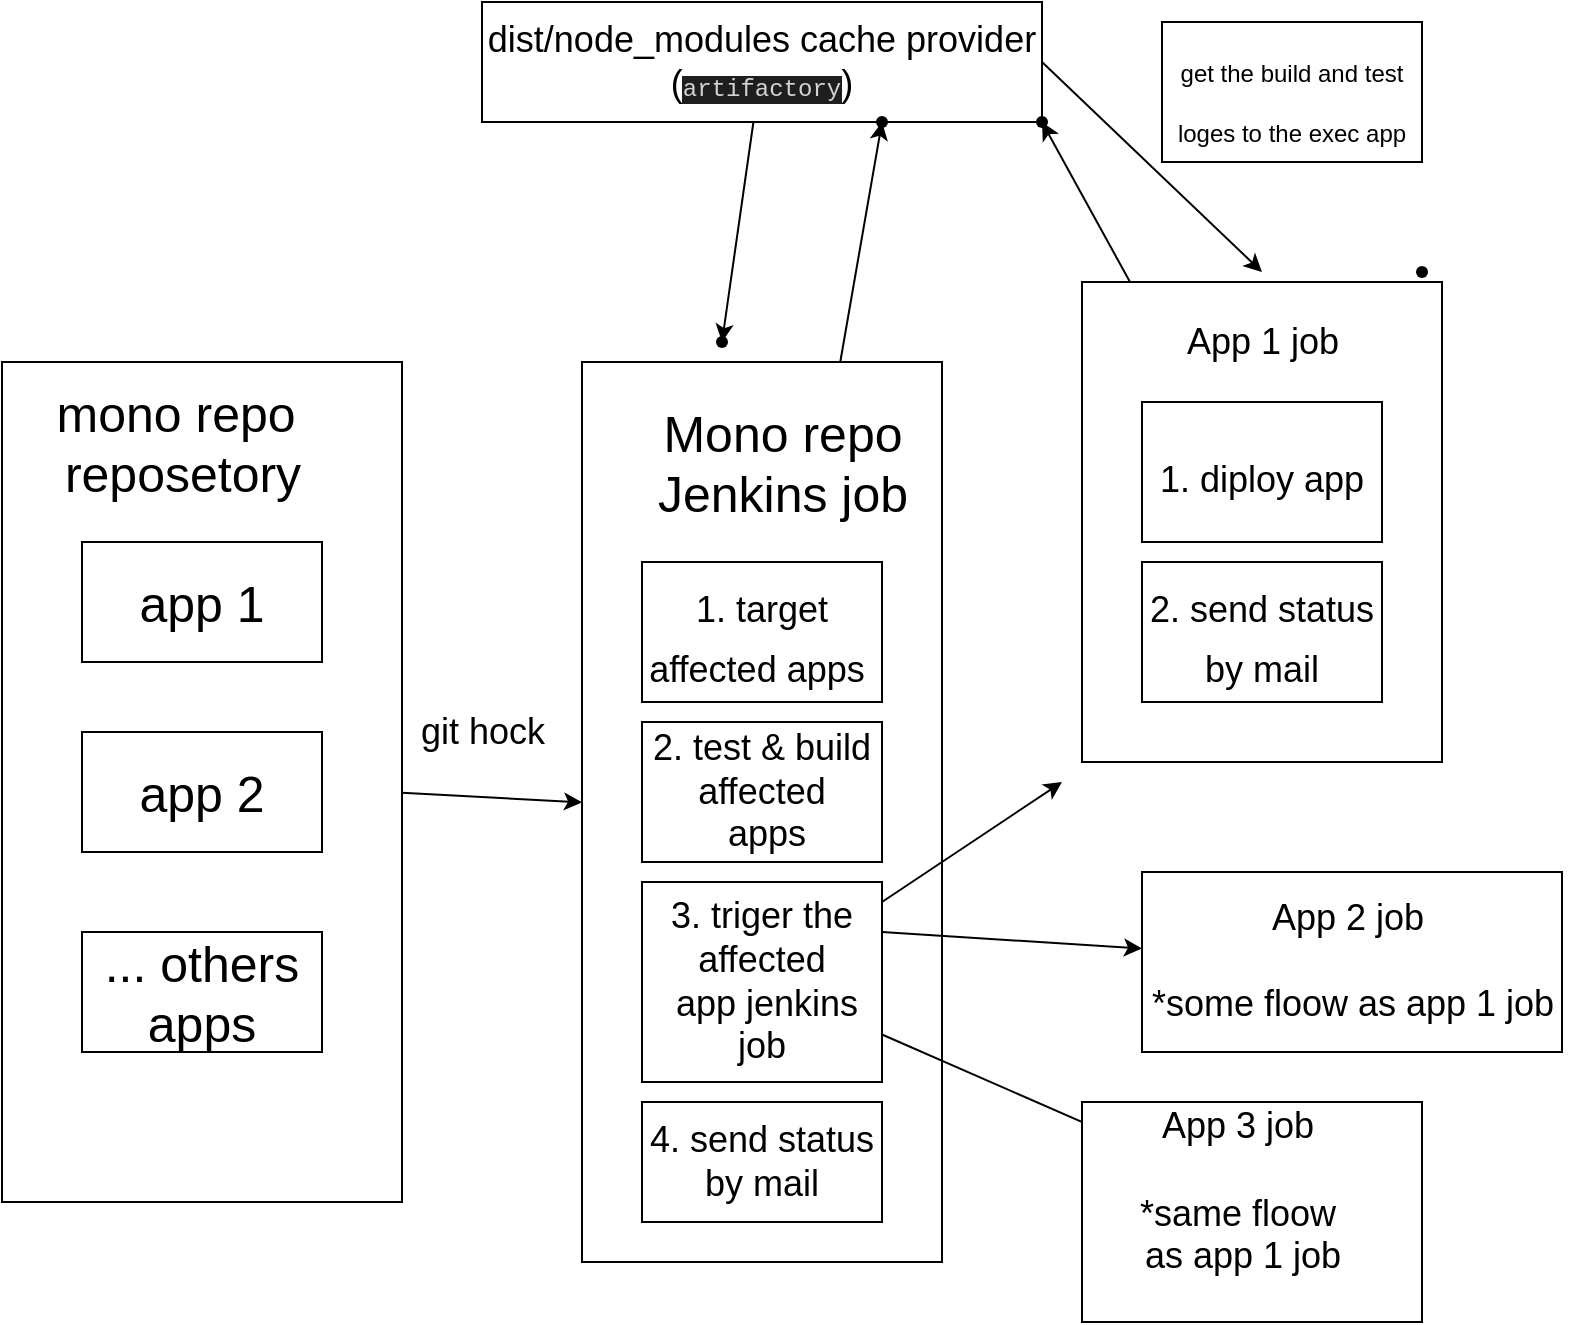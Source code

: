 <mxfile>
    <diagram id="fn9FK1ZKynd6FaJ1S0X2" name="Page-1">
        <mxGraphModel dx="895" dy="2108" grid="1" gridSize="10" guides="1" tooltips="1" connect="1" arrows="1" fold="1" page="1" pageScale="1" pageWidth="850" pageHeight="1100" math="0" shadow="0">
            <root>
                <mxCell id="0"/>
                <mxCell id="1" parent="0"/>
                <mxCell id="12" value="" style="edgeStyle=none;html=1;fontSize=18;" edge="1" parent="1" source="2" target="7">
                    <mxGeometry relative="1" as="geometry"/>
                </mxCell>
                <mxCell id="2" value="" style="whiteSpace=wrap;html=1;" vertex="1" parent="1">
                    <mxGeometry x="60" y="100" width="200" height="420" as="geometry"/>
                </mxCell>
                <mxCell id="3" value="app 1" style="whiteSpace=wrap;html=1;fontSize=25;" vertex="1" parent="1">
                    <mxGeometry x="100" y="190" width="120" height="60" as="geometry"/>
                </mxCell>
                <mxCell id="5" value="&lt;span&gt;mono repo&amp;nbsp;&lt;br&gt;reposetory&lt;br&gt;&lt;/span&gt;" style="text;html=1;resizable=0;autosize=1;align=center;verticalAlign=middle;points=[];fillColor=none;strokeColor=none;rounded=0;fontSize=25;" vertex="1" parent="1">
                    <mxGeometry x="80" y="105" width="140" height="70" as="geometry"/>
                </mxCell>
                <mxCell id="6" value="app 2" style="whiteSpace=wrap;html=1;fontSize=25;" vertex="1" parent="1">
                    <mxGeometry x="100" y="285" width="120" height="60" as="geometry"/>
                </mxCell>
                <mxCell id="21" value="" style="edgeStyle=none;html=1;fontSize=18;" edge="1" parent="1" source="7" target="20">
                    <mxGeometry relative="1" as="geometry"/>
                </mxCell>
                <mxCell id="7" value="" style="whiteSpace=wrap;html=1;fontSize=25;" vertex="1" parent="1">
                    <mxGeometry x="350" y="100" width="180" height="450" as="geometry"/>
                </mxCell>
                <mxCell id="8" value="Mono repo&lt;br&gt;Jenkins job" style="text;html=1;resizable=0;autosize=1;align=center;verticalAlign=middle;points=[];fillColor=none;strokeColor=none;rounded=0;fontSize=25;" vertex="1" parent="1">
                    <mxGeometry x="380" y="115" width="140" height="70" as="geometry"/>
                </mxCell>
                <mxCell id="9" value="&lt;font style=&quot;font-size: 18px&quot;&gt;1. target affected apps&amp;nbsp;&lt;/font&gt;" style="whiteSpace=wrap;html=1;fontSize=25;" vertex="1" parent="1">
                    <mxGeometry x="380" y="200" width="120" height="70" as="geometry"/>
                </mxCell>
                <mxCell id="39" value="" style="edgeStyle=none;html=1;fontSize=18;" edge="1" parent="1" source="10" target="44">
                    <mxGeometry relative="1" as="geometry"/>
                </mxCell>
                <mxCell id="40" value="" style="edgeStyle=none;html=1;fontSize=18;exitX=1;exitY=0.25;exitDx=0;exitDy=0;" edge="1" parent="1" source="10" target="34">
                    <mxGeometry relative="1" as="geometry"/>
                </mxCell>
                <mxCell id="45" value="" style="edgeStyle=none;html=1;fontSize=18;" edge="1" parent="1" source="10">
                    <mxGeometry relative="1" as="geometry">
                        <mxPoint x="590" y="310" as="targetPoint"/>
                    </mxGeometry>
                </mxCell>
                <mxCell id="10" value="3. triger the affected&lt;br&gt;&amp;nbsp;app jenkins job" style="whiteSpace=wrap;html=1;fontSize=18;" vertex="1" parent="1">
                    <mxGeometry x="380" y="360" width="120" height="100" as="geometry"/>
                </mxCell>
                <mxCell id="11" value="4. send status by mail" style="whiteSpace=wrap;html=1;fontSize=18;" vertex="1" parent="1">
                    <mxGeometry x="380" y="470" width="120" height="60" as="geometry"/>
                </mxCell>
                <mxCell id="13" value="git hock" style="text;html=1;resizable=0;autosize=1;align=center;verticalAlign=middle;points=[];fillColor=none;strokeColor=none;rounded=0;fontSize=18;" vertex="1" parent="1">
                    <mxGeometry x="260" y="270" width="80" height="30" as="geometry"/>
                </mxCell>
                <mxCell id="19" value="" style="edgeStyle=none;html=1;fontSize=18;" edge="1" parent="1" source="14" target="18">
                    <mxGeometry relative="1" as="geometry"/>
                </mxCell>
                <mxCell id="48" value="" style="edgeStyle=none;html=1;fontSize=25;exitX=1;exitY=0.5;exitDx=0;exitDy=0;" edge="1" parent="1" source="14">
                    <mxGeometry relative="1" as="geometry">
                        <mxPoint x="690" y="55" as="targetPoint"/>
                    </mxGeometry>
                </mxCell>
                <mxCell id="14" value="dist/node_modules cache provider (&lt;span style=&quot;background-color: rgb(30 , 30 , 30) ; color: rgb(212 , 212 , 212) ; font-family: &amp;#34;menlo&amp;#34; , &amp;#34;monaco&amp;#34; , &amp;#34;courier new&amp;#34; , monospace ; font-size: 12px&quot;&gt;artifactory&lt;/span&gt;&lt;span&gt;)&lt;/span&gt;" style="whiteSpace=wrap;html=1;fontSize=18;" vertex="1" parent="1">
                    <mxGeometry x="300" y="-80" width="280" height="60" as="geometry"/>
                </mxCell>
                <mxCell id="15" value="2. test &amp;amp; build affected&lt;br&gt;&amp;nbsp;apps" style="whiteSpace=wrap;html=1;fontSize=18;" vertex="1" parent="1">
                    <mxGeometry x="380" y="280" width="120" height="70" as="geometry"/>
                </mxCell>
                <mxCell id="18" value="" style="shape=waypoint;sketch=0;size=6;pointerEvents=1;points=[];fillColor=default;resizable=0;rotatable=0;perimeter=centerPerimeter;snapToPoint=1;fontSize=18;" vertex="1" parent="1">
                    <mxGeometry x="400" y="70" width="40" height="40" as="geometry"/>
                </mxCell>
                <mxCell id="20" value="" style="shape=waypoint;sketch=0;size=6;pointerEvents=1;points=[];fillColor=default;resizable=0;rotatable=0;perimeter=centerPerimeter;snapToPoint=1;fontSize=25;" vertex="1" parent="1">
                    <mxGeometry x="480" y="-40" width="40" height="40" as="geometry"/>
                </mxCell>
                <mxCell id="50" value="" style="edgeStyle=none;html=1;fontSize=25;" edge="1" parent="1" source="28" target="49">
                    <mxGeometry relative="1" as="geometry"/>
                </mxCell>
                <mxCell id="28" value="&lt;span style=&quot;color: rgba(0 , 0 , 0 , 0) ; font-family: monospace ; font-size: 0px&quot;&gt;%3CmxGraphModel%3E%3Croot%3E%3CmxCell%20id%3D%220%22%2F%3E%3CmxCell%20id%3D%221%22%20parent%3D%220%22%2F%3E%3CmxCell%20id%3D%222%22%20value%3D%22%26lt%3Bfont%20style%3D%26quot%3Bfont-size%3A%2018px%26quot%3B%26gt%3B1.%20target%20affected%20apps%26amp%3Bnbsp%3B%26lt%3B%2Ffont%26gt%3B%22%20style%3D%22whiteSpace%3Dwrap%3Bhtml%3D1%3BfontSize%3D25%3B%22%20vertex%3D%221%22%20parent%3D%221%22%3E%3CmxGeometry%20x%3D%22380%22%20y%3D%22200%22%20width%3D%22120%22%20height%3D%2270%22%20as%3D%22geometry%22%2F%3E%3C%2FmxCell%3E%3C%2Froot%3E%3C%2FmxGraphModel%3E&lt;/span&gt;" style="whiteSpace=wrap;html=1;fontSize=25;" vertex="1" parent="1">
                    <mxGeometry x="600" y="60" width="180" height="240" as="geometry"/>
                </mxCell>
                <mxCell id="29" value="App 1 job" style="text;html=1;resizable=0;autosize=1;align=center;verticalAlign=middle;points=[];fillColor=none;strokeColor=none;rounded=0;fontSize=18;" vertex="1" parent="1">
                    <mxGeometry x="645" y="75" width="90" height="30" as="geometry"/>
                </mxCell>
                <mxCell id="30" value="&lt;font style=&quot;font-size: 18px&quot;&gt;1. diploy app&lt;/font&gt;" style="whiteSpace=wrap;html=1;fontSize=25;" vertex="1" parent="1">
                    <mxGeometry x="630" y="120" width="120" height="70" as="geometry"/>
                </mxCell>
                <mxCell id="31" value="&lt;span style=&quot;font-size: 18px&quot;&gt;2. send status by mail&lt;/span&gt;" style="whiteSpace=wrap;html=1;fontSize=25;" vertex="1" parent="1">
                    <mxGeometry x="630" y="200" width="120" height="70" as="geometry"/>
                </mxCell>
                <mxCell id="34" value="&lt;span style=&quot;color: rgba(0 , 0 , 0 , 0) ; font-family: monospace ; font-size: 0px&quot;&gt;%3CmxGraphModel%3E%3Croot%3E%3CmxCell%20id%3D%220%22%2F%3E%3CmxCell%20id%3D%221%22%20parent%3D%220%22%2F%3E%3CmxCell%20id%3D%222%22%20value%3D%22%26lt%3Bfont%20style%3D%26quot%3Bfont-size%3A%2018px%26quot%3B%26gt%3B1.%20target%20affected%20apps%26amp%3Bnbsp%3B%26lt%3B%2Ffont%26gt%3B%22%20style%3D%22whiteSpace%3Dwrap%3Bhtml%3D1%3BfontSize%3D25%3B%22%20vertex%3D%221%22%20parent%3D%221%22%3E%3CmxGeometry%20x%3D%22380%22%20y%3D%22200%22%20width%3D%22120%22%20height%3D%2270%22%20as%3D%22geometry%22%2F%3E%3C%2FmxCell%3E%3C%2Froot%3E%3C%2FmxGraphModel%3E&lt;/span&gt;" style="whiteSpace=wrap;html=1;fontSize=25;" vertex="1" parent="1">
                    <mxGeometry x="630" y="355" width="210" height="90" as="geometry"/>
                </mxCell>
                <mxCell id="35" value="App 2 job&amp;nbsp;&lt;br&gt;&lt;br&gt;*some floow as app 1 job" style="text;html=1;resizable=0;autosize=1;align=center;verticalAlign=middle;points=[];fillColor=none;strokeColor=none;rounded=0;fontSize=18;" vertex="1" parent="1">
                    <mxGeometry x="625" y="365" width="220" height="70" as="geometry"/>
                </mxCell>
                <mxCell id="43" value="&lt;span style=&quot;color: rgba(0 , 0 , 0 , 0) ; font-family: monospace ; font-size: 0px&quot;&gt;%3CmxGraphModel%3E%3Croot%3E%3CmxCell%20id%3D%220%22%2F%3E%3CmxCell%20id%3D%221%22%20parent%3D%220%22%2F%3E%3CmxCell%20id%3D%222%22%20value%3D%22%26lt%3Bfont%20style%3D%26quot%3Bfont-size%3A%2018px%26quot%3B%26gt%3B1.%20target%20affected%20apps%26amp%3Bnbsp%3B%26lt%3B%2Ffont%26gt%3B%22%20style%3D%22whiteSpace%3Dwrap%3Bhtml%3D1%3BfontSize%3D25%3B%22%20vertex%3D%221%22%20parent%3D%221%22%3E%3CmxGeometry%20x%3D%22380%22%20y%3D%22200%22%20width%3D%22120%22%20height%3D%2270%22%20as%3D%22geometry%22%2F%3E%3C%2FmxCell%3E%3C%2Froot%3E%3C%2FmxGraphModel%3E&lt;/span&gt;" style="whiteSpace=wrap;html=1;fontSize=25;" vertex="1" parent="1">
                    <mxGeometry x="600" y="470" width="170" height="110" as="geometry"/>
                </mxCell>
                <mxCell id="44" value="App 3 job&amp;nbsp;&lt;br&gt;&lt;br&gt;*same&amp;nbsp;floow&amp;nbsp;&lt;br&gt;as app 1 job" style="text;html=1;resizable=0;autosize=1;align=center;verticalAlign=middle;points=[];fillColor=none;strokeColor=none;rounded=0;fontSize=18;" vertex="1" parent="1">
                    <mxGeometry x="620" y="470" width="120" height="90" as="geometry"/>
                </mxCell>
                <mxCell id="46" value="&lt;font style=&quot;font-size: 25px&quot;&gt;... others apps&lt;/font&gt;" style="whiteSpace=wrap;html=1;fontSize=14;" vertex="1" parent="1">
                    <mxGeometry x="100" y="385" width="120" height="60" as="geometry"/>
                </mxCell>
                <mxCell id="47" value="" style="shape=waypoint;sketch=0;size=6;pointerEvents=1;points=[];fillColor=default;resizable=0;rotatable=0;perimeter=centerPerimeter;snapToPoint=1;fontSize=18;" vertex="1" parent="1">
                    <mxGeometry x="750" y="35" width="40" height="40" as="geometry"/>
                </mxCell>
                <mxCell id="49" value="" style="shape=waypoint;sketch=0;size=6;pointerEvents=1;points=[];fillColor=default;resizable=0;rotatable=0;perimeter=centerPerimeter;snapToPoint=1;fontSize=25;" vertex="1" parent="1">
                    <mxGeometry x="560" y="-40" width="40" height="40" as="geometry"/>
                </mxCell>
                <mxCell id="52" value="&lt;font style=&quot;font-size: 12px&quot;&gt;get the build and test loges to the exec app&lt;/font&gt;" style="whiteSpace=wrap;html=1;fontSize=25;" vertex="1" parent="1">
                    <mxGeometry x="640" y="-70" width="130" height="70" as="geometry"/>
                </mxCell>
            </root>
        </mxGraphModel>
    </diagram>
</mxfile>